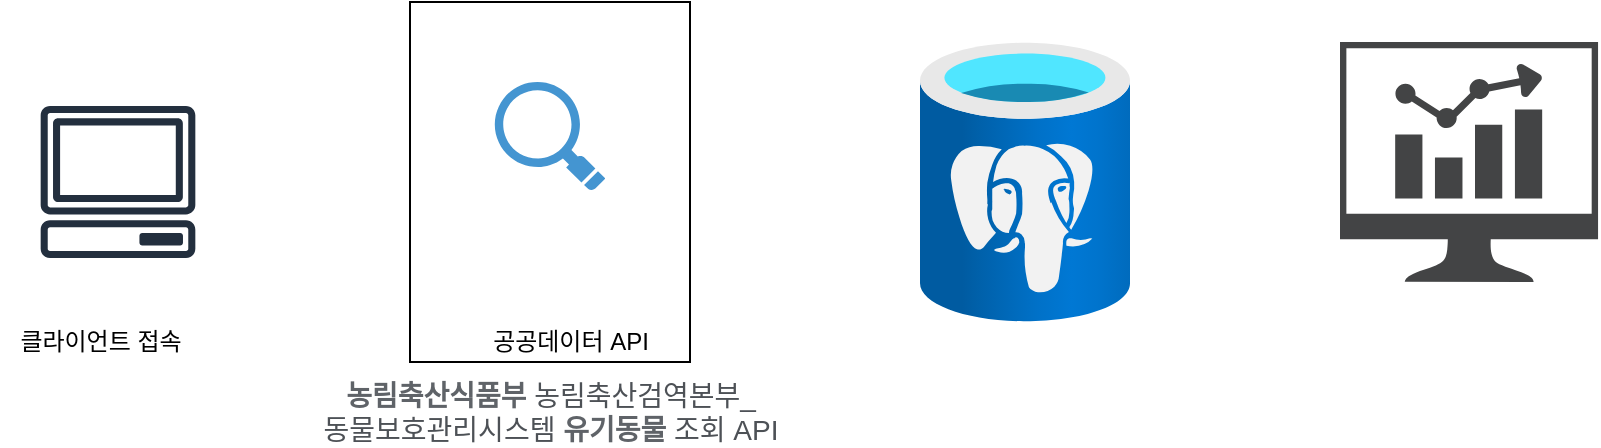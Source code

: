 <mxfile version="14.8.5" type="github">
  <diagram id="rF0MZNcRRqEWo4qw4FBU" name="Page-1">
    <mxGraphModel dx="1278" dy="491" grid="1" gridSize="10" guides="1" tooltips="1" connect="1" arrows="1" fold="1" page="1" pageScale="1" pageWidth="827" pageHeight="1169" math="0" shadow="0">
      <root>
        <mxCell id="0" />
        <mxCell id="1" parent="0" />
        <mxCell id="F9WFY5e_oMYBor-Yx6HN-2" value="" style="rounded=0;whiteSpace=wrap;html=1;" vertex="1" parent="1">
          <mxGeometry x="285" y="120" width="140" height="180" as="geometry" />
        </mxCell>
        <mxCell id="F9WFY5e_oMYBor-Yx6HN-3" value="" style="shadow=0;dashed=0;html=1;strokeColor=none;fillColor=#4495D1;labelPosition=center;verticalLabelPosition=bottom;verticalAlign=top;align=center;outlineConnect=0;shape=mxgraph.veeam.magnifying_glass;pointerEvents=1;" vertex="1" parent="1">
          <mxGeometry x="327.4" y="160" width="55.2" height="54.4" as="geometry" />
        </mxCell>
        <mxCell id="F9WFY5e_oMYBor-Yx6HN-4" value="&lt;span style=&quot;font-weight: bold ; color: rgb(95 , 99 , 104) ; font-family: &amp;#34;apple sd gothic neo&amp;#34; , &amp;#34;arial&amp;#34; , sans-serif ; font-size: 14px ; text-align: left ; background-color: rgb(255 , 255 , 255)&quot;&gt;농림축산식품부&lt;/span&gt;&lt;span style=&quot;color: rgb(77 , 81 , 86) ; font-family: &amp;#34;apple sd gothic neo&amp;#34; , &amp;#34;arial&amp;#34; , sans-serif ; font-size: 14px ; text-align: left ; background-color: rgb(255 , 255 , 255)&quot;&gt;&amp;nbsp;농림축산검역본부_&lt;br&gt;동물보호관리시스템&amp;nbsp;&lt;/span&gt;&lt;span style=&quot;font-weight: bold ; color: rgb(95 , 99 , 104) ; font-family: &amp;#34;apple sd gothic neo&amp;#34; , &amp;#34;arial&amp;#34; , sans-serif ; font-size: 14px ; text-align: left ; background-color: rgb(255 , 255 , 255)&quot;&gt;유기동물&lt;/span&gt;&lt;span style=&quot;color: rgb(77 , 81 , 86) ; font-family: &amp;#34;apple sd gothic neo&amp;#34; , &amp;#34;arial&amp;#34; , sans-serif ; font-size: 14px ; text-align: left ; background-color: rgb(255 , 255 , 255)&quot;&gt;&amp;nbsp;조회 API&lt;/span&gt;" style="text;html=1;align=center;verticalAlign=middle;resizable=0;points=[];autosize=1;strokeColor=none;" vertex="1" parent="1">
          <mxGeometry x="220" y="310" width="270" height="30" as="geometry" />
        </mxCell>
        <mxCell id="F9WFY5e_oMYBor-Yx6HN-5" value="공공데이터 API" style="text;html=1;align=center;verticalAlign=middle;resizable=0;points=[];autosize=1;strokeColor=none;" vertex="1" parent="1">
          <mxGeometry x="315" y="280" width="100" height="20" as="geometry" />
        </mxCell>
        <mxCell id="F9WFY5e_oMYBor-Yx6HN-6" value="" style="aspect=fixed;html=1;points=[];align=center;image;fontSize=12;image=img/lib/azure2/databases/Azure_Database_PostgreSQL_Server.svg;" vertex="1" parent="1">
          <mxGeometry x="540" y="140" width="105" height="140" as="geometry" />
        </mxCell>
        <mxCell id="F9WFY5e_oMYBor-Yx6HN-7" value="" style="pointerEvents=1;shadow=0;dashed=0;html=1;strokeColor=none;fillColor=#434445;aspect=fixed;labelPosition=center;verticalLabelPosition=bottom;verticalAlign=top;align=center;outlineConnect=0;shape=mxgraph.vvd.nsx_dashboard;" vertex="1" parent="1">
          <mxGeometry x="750" y="140" width="129.03" height="120" as="geometry" />
        </mxCell>
        <mxCell id="F9WFY5e_oMYBor-Yx6HN-8" value="" style="outlineConnect=0;fontColor=#232F3E;gradientColor=none;fillColor=#232F3E;strokeColor=none;dashed=0;verticalLabelPosition=bottom;verticalAlign=top;align=center;html=1;fontSize=12;fontStyle=0;aspect=fixed;pointerEvents=1;shape=mxgraph.aws4.client;" vertex="1" parent="1">
          <mxGeometry x="100" y="172" width="78" height="76" as="geometry" />
        </mxCell>
        <mxCell id="F9WFY5e_oMYBor-Yx6HN-10" value="클라이언트 접속" style="text;html=1;align=center;verticalAlign=middle;resizable=0;points=[];autosize=1;strokeColor=none;" vertex="1" parent="1">
          <mxGeometry x="80" y="280" width="100" height="20" as="geometry" />
        </mxCell>
      </root>
    </mxGraphModel>
  </diagram>
</mxfile>
